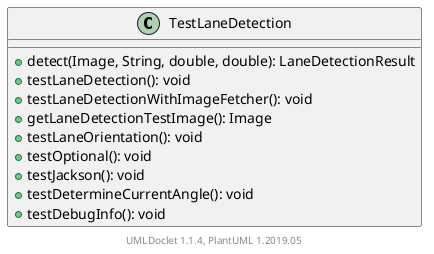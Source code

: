 @startuml

    class TestLaneDetection [[TestLaneDetection.html]] {
        +detect(Image, String, double, double): LaneDetectionResult
        +testLaneDetection(): void
        +testLaneDetectionWithImageFetcher(): void
        +getLaneDetectionTestImage(): Image
        +testLaneOrientation(): void
        +testOptional(): void
        +testJackson(): void
        +testDetermineCurrentAngle(): void
        +testDebugInfo(): void
    }


    center footer UMLDoclet 1.1.4, PlantUML 1.2019.05
@enduml
